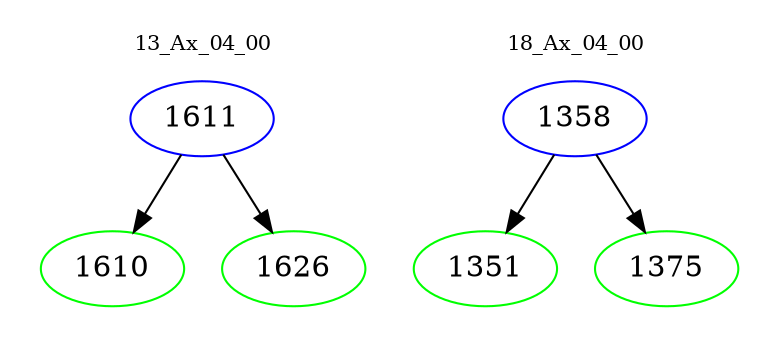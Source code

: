 digraph{
subgraph cluster_0 {
color = white
label = "13_Ax_04_00";
fontsize=10;
T0_1611 [label="1611", color="blue"]
T0_1611 -> T0_1610 [color="black"]
T0_1610 [label="1610", color="green"]
T0_1611 -> T0_1626 [color="black"]
T0_1626 [label="1626", color="green"]
}
subgraph cluster_1 {
color = white
label = "18_Ax_04_00";
fontsize=10;
T1_1358 [label="1358", color="blue"]
T1_1358 -> T1_1351 [color="black"]
T1_1351 [label="1351", color="green"]
T1_1358 -> T1_1375 [color="black"]
T1_1375 [label="1375", color="green"]
}
}
